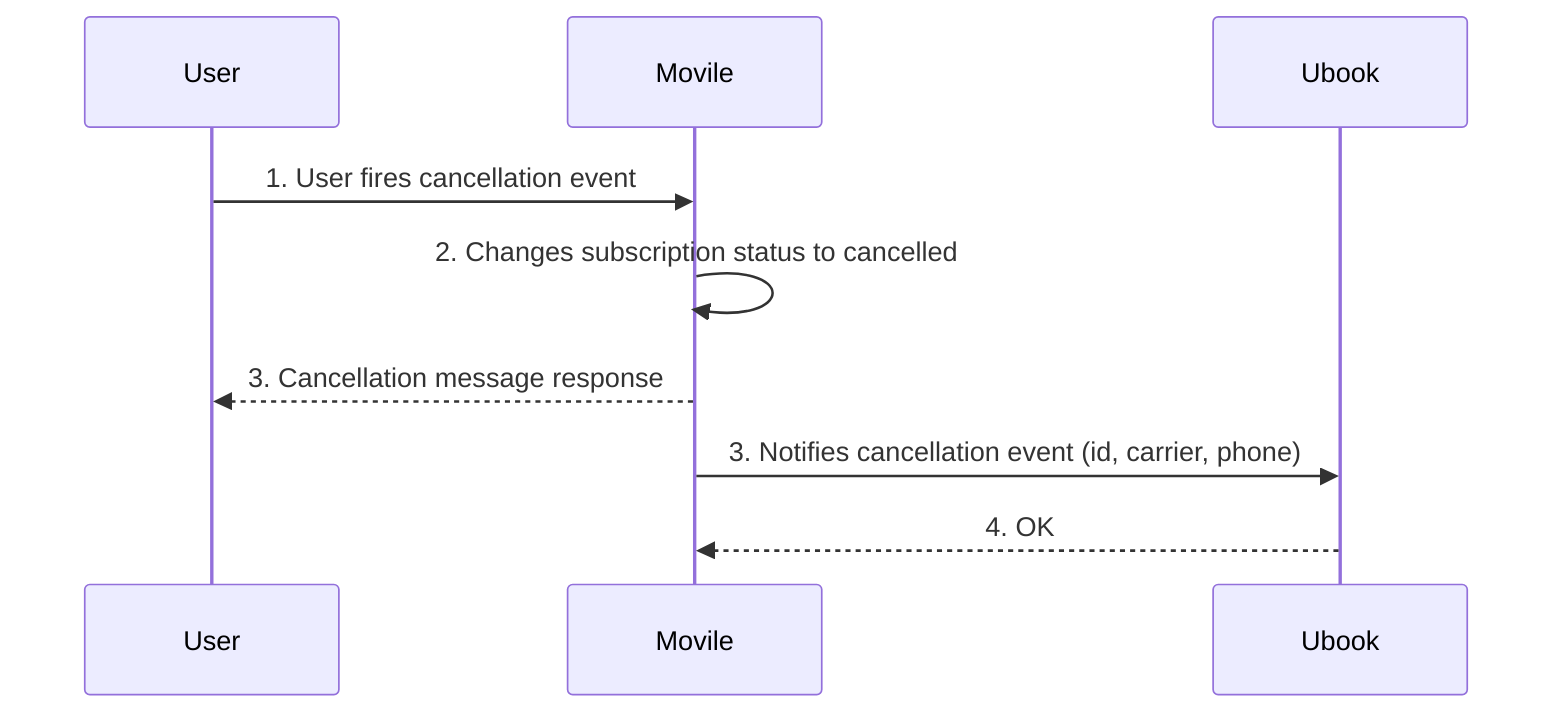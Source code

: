sequenceDiagram
    participant User
    participant Movile
    participant Ubook

    User->>Movile: 1. User fires cancellation event
    Movile->>Movile: 2. Changes subscription status to cancelled
    Movile-->>User: 3. Cancellation message response
    Movile->>Ubook: 3. Notifies cancellation event (id, carrier, phone)
    Ubook-->>Movile: 4. OK